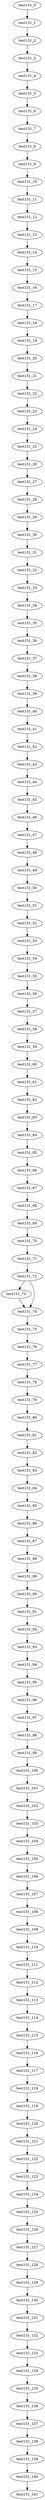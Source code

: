 digraph G {
test131_0->test131_1;
test131_1->test131_2;
test131_2->test131_3;
test131_3->test131_4;
test131_4->test131_5;
test131_5->test131_6;
test131_6->test131_7;
test131_7->test131_8;
test131_8->test131_9;
test131_9->test131_10;
test131_10->test131_11;
test131_11->test131_12;
test131_12->test131_13;
test131_13->test131_14;
test131_14->test131_15;
test131_15->test131_16;
test131_16->test131_17;
test131_17->test131_18;
test131_18->test131_19;
test131_19->test131_20;
test131_20->test131_21;
test131_21->test131_22;
test131_22->test131_23;
test131_23->test131_24;
test131_24->test131_25;
test131_25->test131_26;
test131_26->test131_27;
test131_27->test131_28;
test131_28->test131_29;
test131_29->test131_30;
test131_30->test131_31;
test131_31->test131_32;
test131_32->test131_33;
test131_33->test131_34;
test131_34->test131_35;
test131_35->test131_36;
test131_36->test131_37;
test131_37->test131_38;
test131_38->test131_39;
test131_39->test131_40;
test131_40->test131_41;
test131_41->test131_42;
test131_42->test131_43;
test131_43->test131_44;
test131_44->test131_45;
test131_45->test131_46;
test131_46->test131_47;
test131_47->test131_48;
test131_48->test131_49;
test131_49->test131_50;
test131_50->test131_51;
test131_51->test131_52;
test131_52->test131_53;
test131_53->test131_54;
test131_54->test131_55;
test131_55->test131_56;
test131_56->test131_57;
test131_57->test131_58;
test131_58->test131_59;
test131_59->test131_60;
test131_60->test131_61;
test131_61->test131_62;
test131_62->test131_63;
test131_63->test131_64;
test131_64->test131_65;
test131_65->test131_66;
test131_66->test131_67;
test131_67->test131_68;
test131_68->test131_69;
test131_69->test131_70;
test131_70->test131_71;
test131_71->test131_72;
test131_72->test131_73;
test131_72->test131_74;
test131_73->test131_74;
test131_74->test131_75;
test131_75->test131_76;
test131_76->test131_77;
test131_77->test131_78;
test131_78->test131_79;
test131_79->test131_80;
test131_80->test131_81;
test131_81->test131_82;
test131_82->test131_83;
test131_83->test131_84;
test131_84->test131_85;
test131_85->test131_86;
test131_86->test131_87;
test131_87->test131_88;
test131_88->test131_89;
test131_89->test131_90;
test131_90->test131_91;
test131_91->test131_92;
test131_92->test131_93;
test131_93->test131_94;
test131_94->test131_95;
test131_95->test131_96;
test131_96->test131_97;
test131_97->test131_98;
test131_98->test131_99;
test131_99->test131_100;
test131_100->test131_101;
test131_101->test131_102;
test131_102->test131_103;
test131_103->test131_104;
test131_104->test131_105;
test131_105->test131_106;
test131_106->test131_107;
test131_107->test131_108;
test131_108->test131_109;
test131_109->test131_110;
test131_110->test131_111;
test131_111->test131_112;
test131_112->test131_113;
test131_113->test131_114;
test131_114->test131_115;
test131_115->test131_116;
test131_116->test131_117;
test131_117->test131_118;
test131_118->test131_119;
test131_119->test131_120;
test131_120->test131_121;
test131_121->test131_122;
test131_122->test131_123;
test131_123->test131_124;
test131_124->test131_125;
test131_125->test131_126;
test131_126->test131_127;
test131_127->test131_128;
test131_128->test131_129;
test131_129->test131_130;
test131_130->test131_131;
test131_131->test131_132;
test131_132->test131_133;
test131_133->test131_134;
test131_134->test131_135;
test131_135->test131_136;
test131_136->test131_137;
test131_137->test131_138;
test131_138->test131_139;
test131_139->test131_140;
test131_140->test131_141;

}
